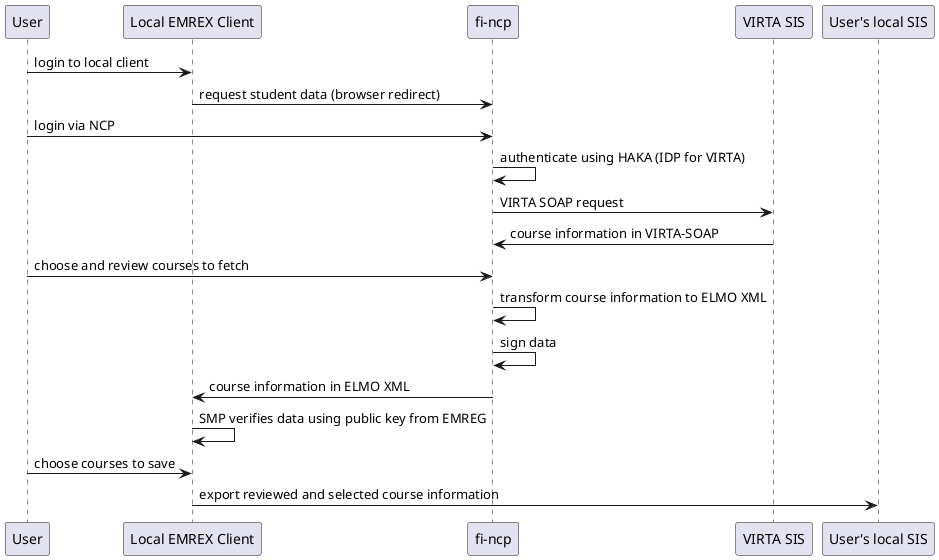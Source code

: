 @startuml
"User"                  -> "Local EMREX Client" : login to local client
"Local EMREX Client"    -> "fi-ncp" : request student data (browser redirect)
"User"                  -> "fi-ncp" : login via NCP
"fi-ncp"                -> "fi-ncp" : authenticate using HAKA (IDP for VIRTA)
"fi-ncp"                -> "VIRTA SIS" : VIRTA SOAP request
"VIRTA SIS"             -> "fi-ncp" : course information in VIRTA-SOAP
"User"                  -> "fi-ncp" : choose and review courses to fetch
"fi-ncp"                -> "fi-ncp" : transform course information to ELMO XML
"fi-ncp"                -> "fi-ncp" : sign data
"fi-ncp"                -> "Local EMREX Client" : course information in ELMO XML
"Local EMREX Client"    -> "Local EMREX Client" : SMP verifies data using public key from EMREG
"User"                  -> "Local EMREX Client" : choose courses to save
"Local EMREX Client"    -> "User's local SIS" : export reviewed and selected course information
@enduml

User: External student who has completed courses in Finnish HEI SIS (VIRTA)
and wants to import this course data to her own local SIS outside Finnish
HEI SIS.

SMP sends the browser to Finnish NCP (URL from EMREG) with a request to
retrieve student data. The student has to log in at the NCP and consent
to having the data delivered back to the client.

NCP must
    - not accept a callback URL that is not HTTPS
    - display result data and where it will be delivered and ask for the
    user's consent before data is transferred


